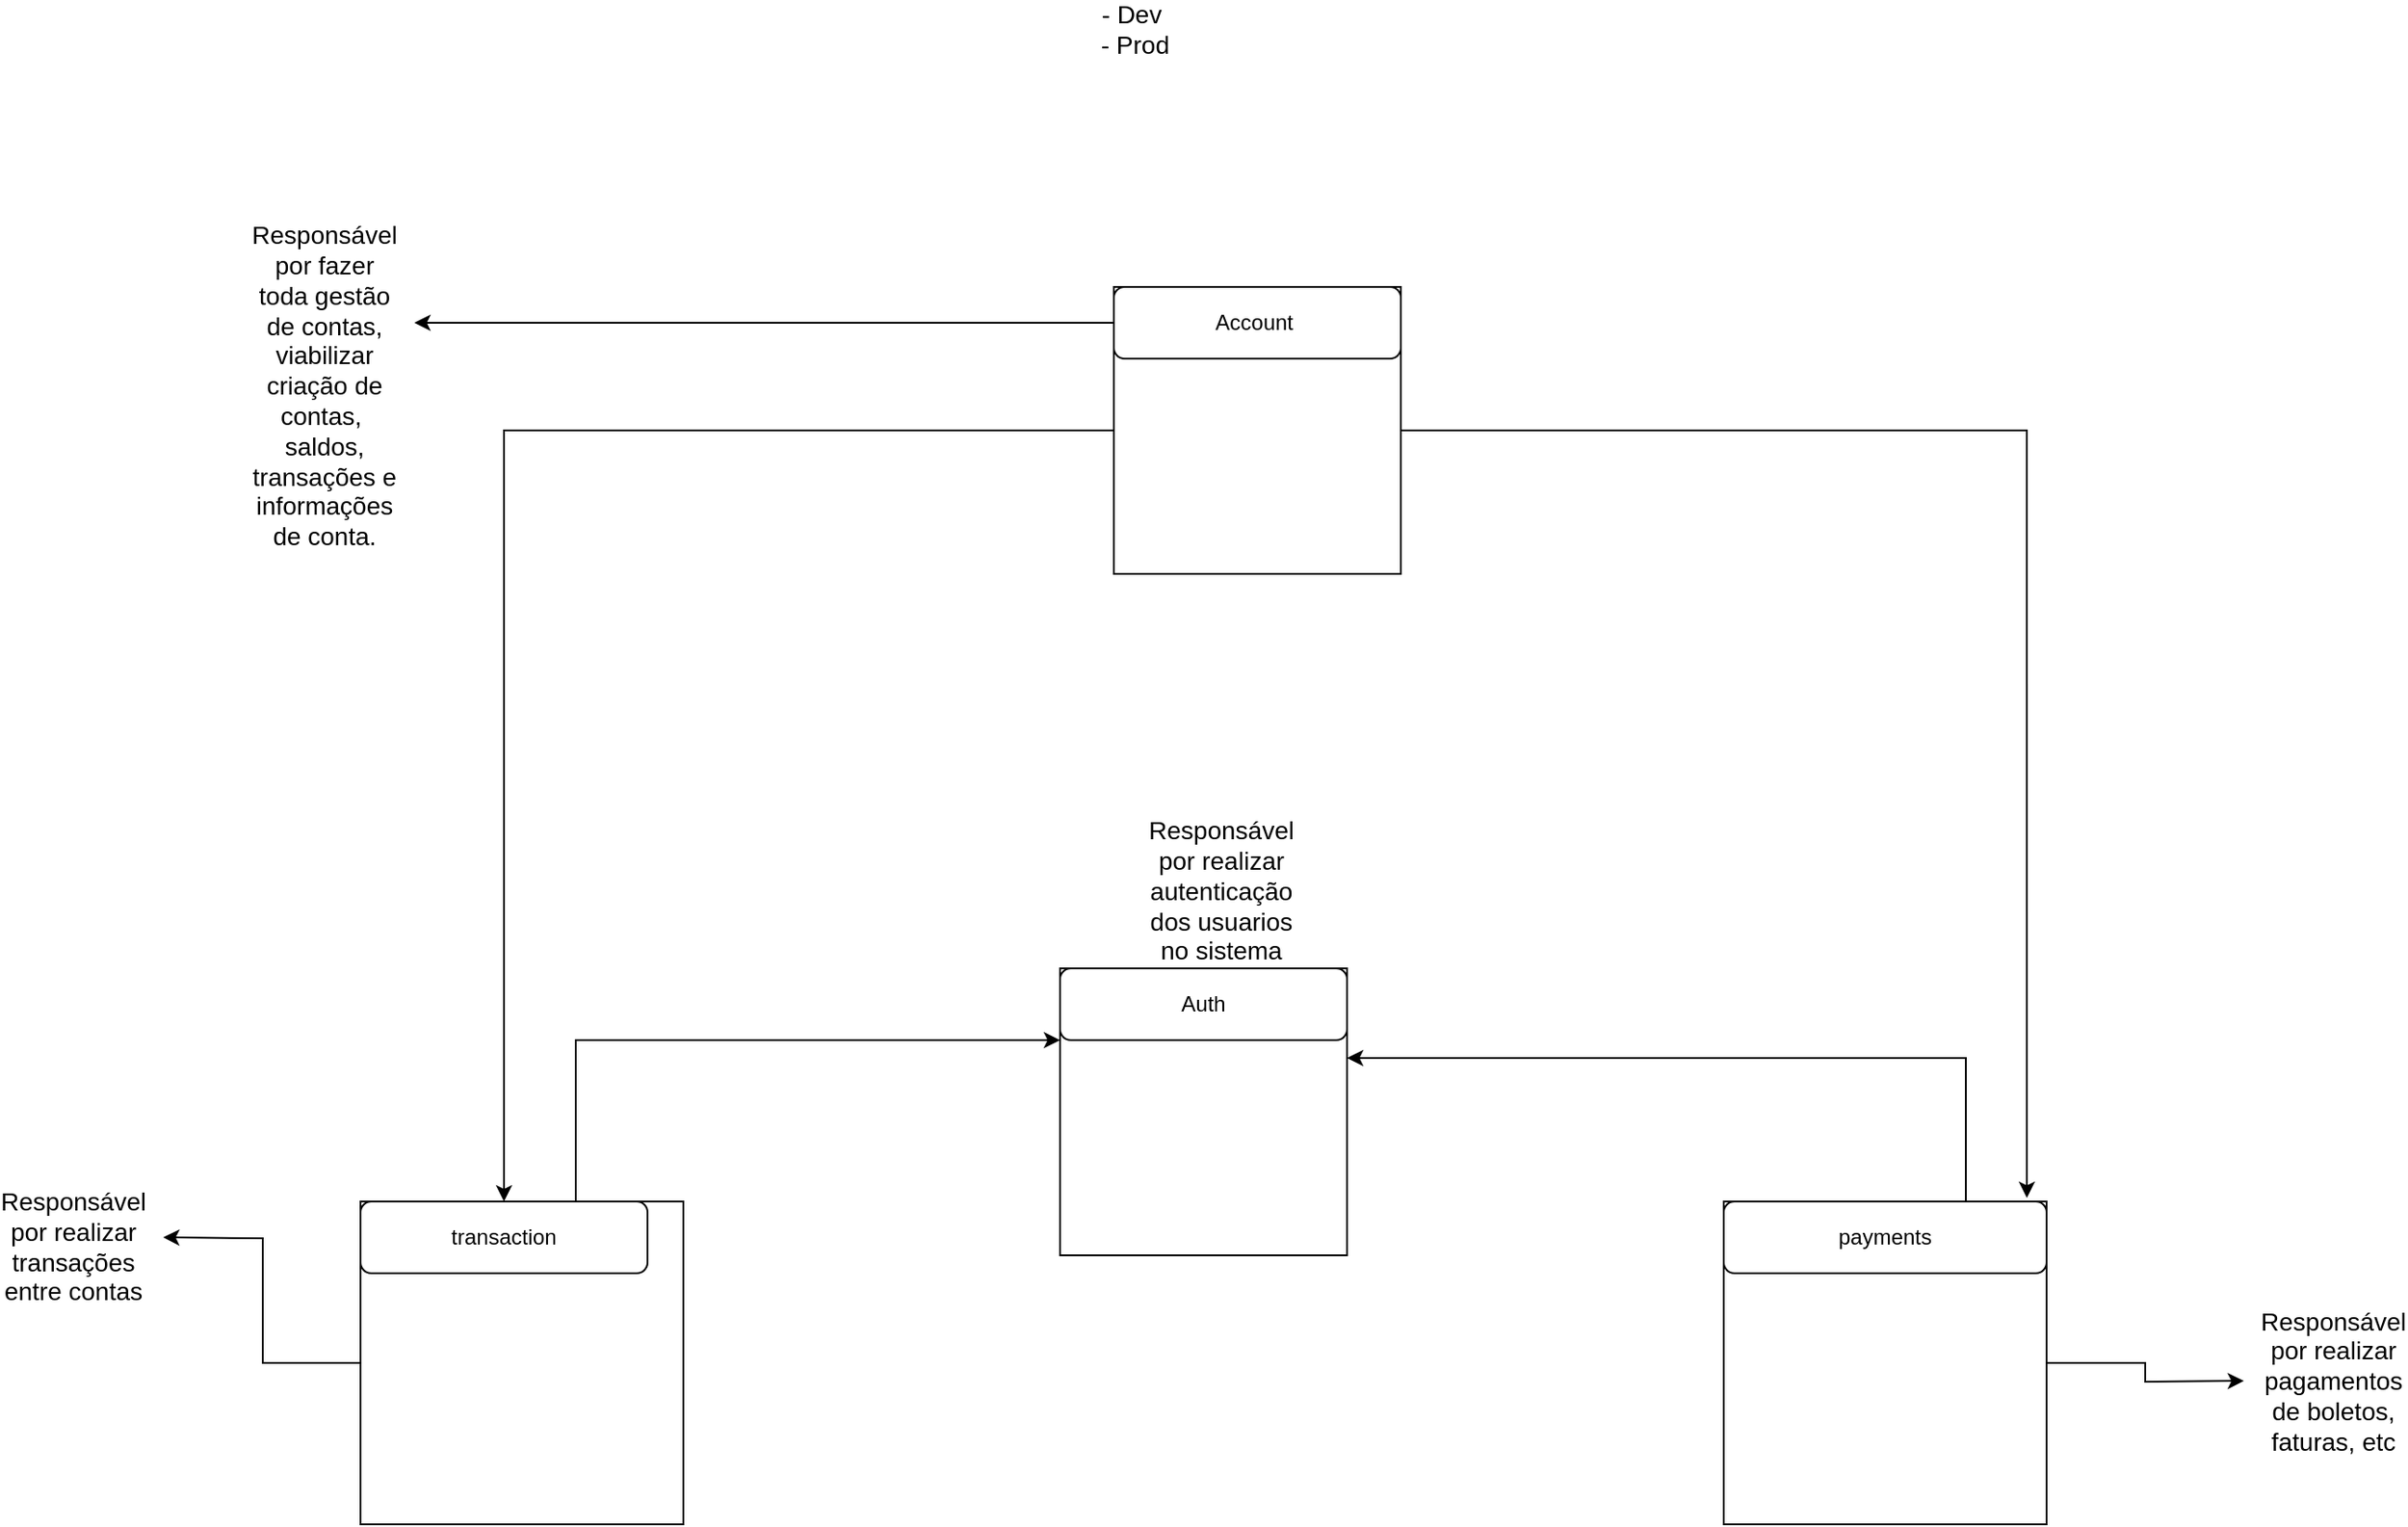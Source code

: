 <mxfile version="20.8.16" type="github">
  <diagram name="Page-1" id="rmXhRyo28jAQR4ANEOBS">
    <mxGraphModel dx="2491" dy="1940" grid="1" gridSize="10" guides="1" tooltips="1" connect="1" arrows="1" fold="1" page="1" pageScale="1" pageWidth="850" pageHeight="1100" math="0" shadow="0">
      <root>
        <mxCell id="0" />
        <mxCell id="1" parent="0" />
        <mxCell id="WUM4Ieeq0-gzBEpRa9HH-13" style="edgeStyle=orthogonalEdgeStyle;rounded=0;orthogonalLoop=1;jettySize=auto;html=1;exitX=0;exitY=0.5;exitDx=0;exitDy=0;entryX=0.5;entryY=0;entryDx=0;entryDy=0;" edge="1" parent="1" source="WUM4Ieeq0-gzBEpRa9HH-1" target="WUM4Ieeq0-gzBEpRa9HH-6">
          <mxGeometry relative="1" as="geometry">
            <mxPoint x="60" y="370" as="targetPoint" />
          </mxGeometry>
        </mxCell>
        <mxCell id="WUM4Ieeq0-gzBEpRa9HH-32" style="edgeStyle=orthogonalEdgeStyle;rounded=0;orthogonalLoop=1;jettySize=auto;html=1;exitX=1;exitY=0.5;exitDx=0;exitDy=0;entryX=0.939;entryY=-0.05;entryDx=0;entryDy=0;entryPerimeter=0;fontSize=14;" edge="1" parent="1" source="WUM4Ieeq0-gzBEpRa9HH-1" target="WUM4Ieeq0-gzBEpRa9HH-4">
          <mxGeometry relative="1" as="geometry" />
        </mxCell>
        <mxCell id="WUM4Ieeq0-gzBEpRa9HH-1" value="" style="whiteSpace=wrap;html=1;aspect=fixed;" vertex="1" parent="1">
          <mxGeometry x="320" y="-60" width="160" height="160" as="geometry" />
        </mxCell>
        <mxCell id="WUM4Ieeq0-gzBEpRa9HH-30" style="edgeStyle=orthogonalEdgeStyle;rounded=0;orthogonalLoop=1;jettySize=auto;html=1;exitX=0;exitY=0.5;exitDx=0;exitDy=0;fontSize=14;" edge="1" parent="1" source="WUM4Ieeq0-gzBEpRa9HH-2">
          <mxGeometry relative="1" as="geometry">
            <mxPoint x="-70" y="-40" as="targetPoint" />
          </mxGeometry>
        </mxCell>
        <mxCell id="WUM4Ieeq0-gzBEpRa9HH-2" value="Account&amp;nbsp;" style="rounded=1;whiteSpace=wrap;html=1;" vertex="1" parent="1">
          <mxGeometry x="320" y="-60" width="160" height="40" as="geometry" />
        </mxCell>
        <mxCell id="WUM4Ieeq0-gzBEpRa9HH-22" style="edgeStyle=orthogonalEdgeStyle;rounded=0;orthogonalLoop=1;jettySize=auto;html=1;exitX=1;exitY=0.5;exitDx=0;exitDy=0;fontSize=14;" edge="1" parent="1" source="WUM4Ieeq0-gzBEpRa9HH-3">
          <mxGeometry relative="1" as="geometry">
            <mxPoint x="950" y="550" as="targetPoint" />
          </mxGeometry>
        </mxCell>
        <mxCell id="WUM4Ieeq0-gzBEpRa9HH-3" value="" style="whiteSpace=wrap;html=1;aspect=fixed;" vertex="1" parent="1">
          <mxGeometry x="660" y="450" width="180" height="180" as="geometry" />
        </mxCell>
        <mxCell id="WUM4Ieeq0-gzBEpRa9HH-26" style="edgeStyle=orthogonalEdgeStyle;rounded=0;orthogonalLoop=1;jettySize=auto;html=1;exitX=0.75;exitY=0;exitDx=0;exitDy=0;fontSize=14;" edge="1" parent="1" source="WUM4Ieeq0-gzBEpRa9HH-4" target="WUM4Ieeq0-gzBEpRa9HH-8">
          <mxGeometry relative="1" as="geometry">
            <Array as="points">
              <mxPoint x="795" y="370" />
            </Array>
          </mxGeometry>
        </mxCell>
        <mxCell id="WUM4Ieeq0-gzBEpRa9HH-4" value="payments" style="rounded=1;whiteSpace=wrap;html=1;" vertex="1" parent="1">
          <mxGeometry x="660" y="450" width="180" height="40" as="geometry" />
        </mxCell>
        <mxCell id="WUM4Ieeq0-gzBEpRa9HH-20" style="edgeStyle=orthogonalEdgeStyle;rounded=0;orthogonalLoop=1;jettySize=auto;html=1;exitX=0;exitY=0.5;exitDx=0;exitDy=0;fontSize=14;" edge="1" parent="1" source="WUM4Ieeq0-gzBEpRa9HH-5">
          <mxGeometry relative="1" as="geometry">
            <mxPoint x="-210" y="470" as="targetPoint" />
          </mxGeometry>
        </mxCell>
        <mxCell id="WUM4Ieeq0-gzBEpRa9HH-5" value="" style="whiteSpace=wrap;html=1;aspect=fixed;" vertex="1" parent="1">
          <mxGeometry x="-100" y="450" width="180" height="180" as="geometry" />
        </mxCell>
        <mxCell id="WUM4Ieeq0-gzBEpRa9HH-33" style="edgeStyle=orthogonalEdgeStyle;rounded=0;orthogonalLoop=1;jettySize=auto;html=1;exitX=0.75;exitY=0;exitDx=0;exitDy=0;entryX=0;entryY=0.25;entryDx=0;entryDy=0;fontSize=14;" edge="1" parent="1" source="WUM4Ieeq0-gzBEpRa9HH-6" target="WUM4Ieeq0-gzBEpRa9HH-8">
          <mxGeometry relative="1" as="geometry" />
        </mxCell>
        <mxCell id="WUM4Ieeq0-gzBEpRa9HH-6" value="transaction" style="rounded=1;whiteSpace=wrap;html=1;" vertex="1" parent="1">
          <mxGeometry x="-100" y="450" width="160" height="40" as="geometry" />
        </mxCell>
        <mxCell id="WUM4Ieeq0-gzBEpRa9HH-8" value="" style="whiteSpace=wrap;html=1;aspect=fixed;" vertex="1" parent="1">
          <mxGeometry x="290" y="320" width="160" height="160" as="geometry" />
        </mxCell>
        <mxCell id="WUM4Ieeq0-gzBEpRa9HH-9" value="Auth&lt;br&gt;" style="rounded=1;whiteSpace=wrap;html=1;" vertex="1" parent="1">
          <mxGeometry x="290" y="320" width="160" height="40" as="geometry" />
        </mxCell>
        <mxCell id="WUM4Ieeq0-gzBEpRa9HH-17" value="&lt;font style=&quot;font-size: 14px;&quot;&gt;Responsável por fazer toda gestão de contas, viabilizar criação de contas,&amp;nbsp; saldos, transações e informações de conta.&lt;/font&gt;" style="text;html=1;strokeColor=none;fillColor=none;align=center;verticalAlign=middle;whiteSpace=wrap;rounded=0;" vertex="1" parent="1">
          <mxGeometry x="-150" y="-20" width="60" height="30" as="geometry" />
        </mxCell>
        <mxCell id="WUM4Ieeq0-gzBEpRa9HH-19" value="&lt;font style=&quot;font-size: 14px;&quot;&gt;Responsável por realizar transações entre contas&lt;/font&gt;" style="text;html=1;strokeColor=none;fillColor=none;align=center;verticalAlign=middle;whiteSpace=wrap;rounded=0;" vertex="1" parent="1">
          <mxGeometry x="-290" y="460" width="60" height="30" as="geometry" />
        </mxCell>
        <mxCell id="WUM4Ieeq0-gzBEpRa9HH-21" value="&lt;font style=&quot;font-size: 14px;&quot;&gt;Responsável por realizar pagamentos de boletos, faturas, etc&lt;/font&gt;" style="text;html=1;strokeColor=none;fillColor=none;align=center;verticalAlign=middle;whiteSpace=wrap;rounded=0;" vertex="1" parent="1">
          <mxGeometry x="970" y="535" width="60" height="30" as="geometry" />
        </mxCell>
        <mxCell id="WUM4Ieeq0-gzBEpRa9HH-24" value="&lt;font style=&quot;font-size: 14px;&quot;&gt;Responsável por realizar autenticação dos usuarios no sistema&lt;br&gt;&lt;br&gt;&lt;/font&gt;" style="text;html=1;strokeColor=none;fillColor=none;align=center;verticalAlign=middle;whiteSpace=wrap;rounded=0;" vertex="1" parent="1">
          <mxGeometry x="350" y="270" width="60" height="30" as="geometry" />
        </mxCell>
        <mxCell id="WUM4Ieeq0-gzBEpRa9HH-25" value="&lt;font style=&quot;font-size: 14px;&quot;&gt;- Dev&lt;br&gt;&amp;nbsp; - Prod&amp;nbsp;&lt;br&gt;&lt;br&gt;&lt;/font&gt;" style="text;html=1;strokeColor=none;fillColor=none;align=center;verticalAlign=middle;whiteSpace=wrap;rounded=0;" vertex="1" parent="1">
          <mxGeometry x="300" y="-210" width="60" height="30" as="geometry" />
        </mxCell>
      </root>
    </mxGraphModel>
  </diagram>
</mxfile>
